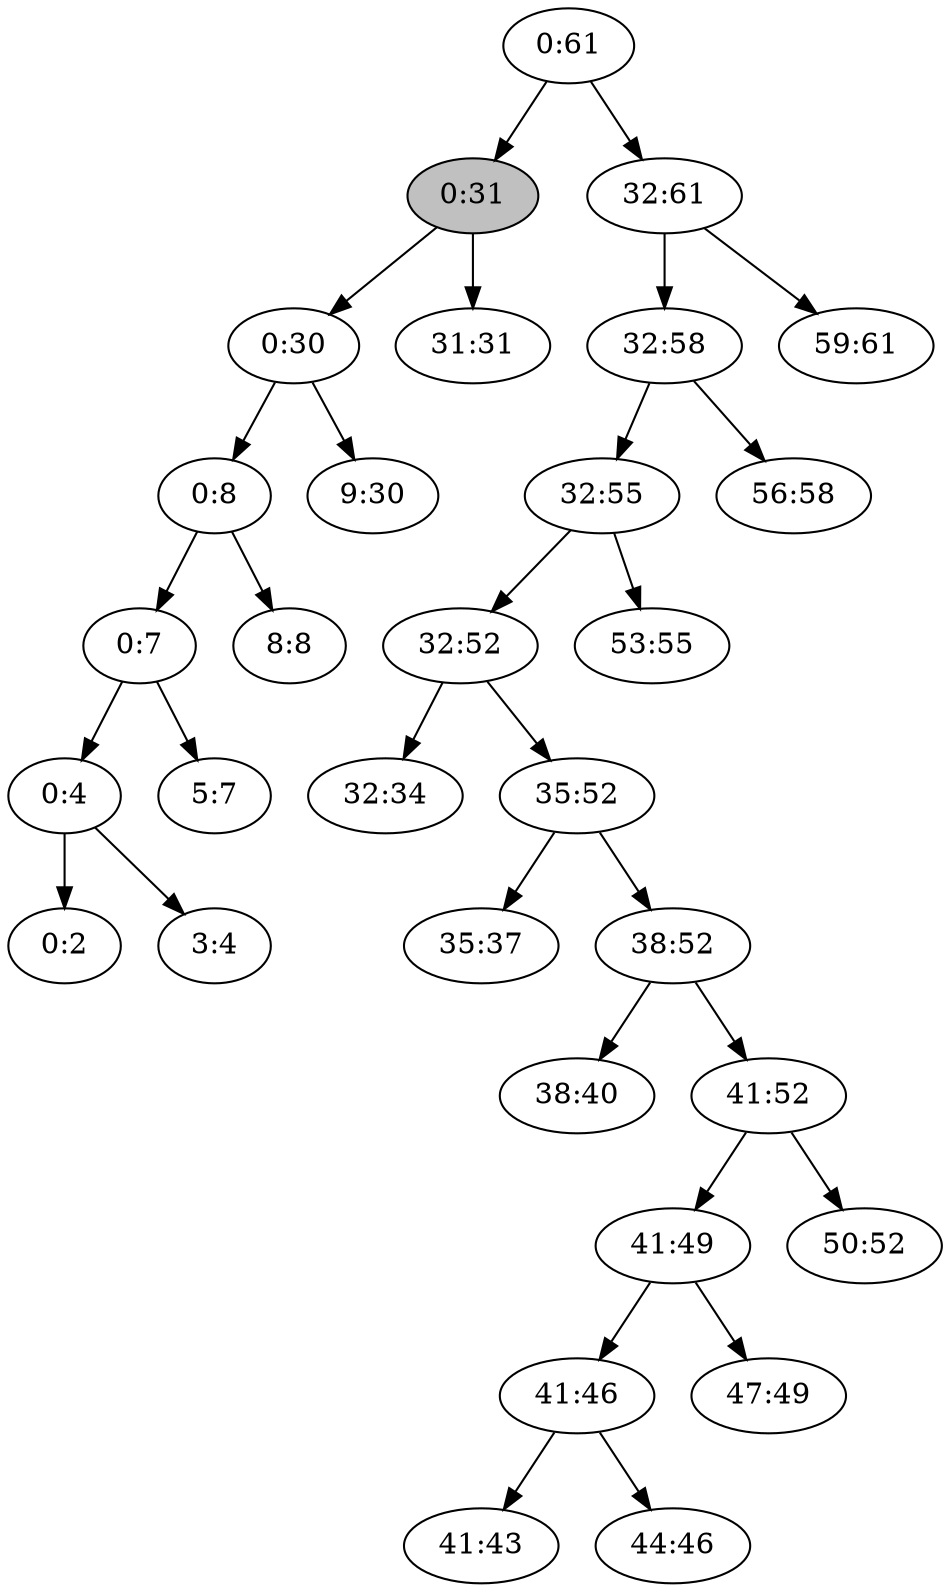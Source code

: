 digraph "big-i9:30" {

/* Nodes */

N_0_61[label="0:61"];
N_0_31[label="0:31"][style="filled"][fillcolor="grey"];
N_0_30[label="0:30"];
N_0_8[label="0:8"];
N_0_7[label="0:7"];
N_0_4[label="0:4"];
N_0_2[label="0:2"];
N_3_4[label="3:4"];
N_5_7[label="5:7"];
N_8_8[label="8:8"];
N_9_30[label="9:30"];
N_31_31[label="31:31"];
N_32_61[label="32:61"];
N_32_58[label="32:58"];
N_32_55[label="32:55"];
N_32_52[label="32:52"];
N_32_34[label="32:34"];
N_35_52[label="35:52"];
N_35_37[label="35:37"];
N_38_52[label="38:52"];
N_38_40[label="38:40"];
N_41_52[label="41:52"];
N_41_49[label="41:49"];
N_41_46[label="41:46"];
N_41_43[label="41:43"];
N_44_46[label="44:46"];
N_47_49[label="47:49"];
N_50_52[label="50:52"];
N_53_55[label="53:55"];
N_56_58[label="56:58"];
N_59_61[label="59:61"];

/* Edges */

N_0_4 -> N_0_2;
N_0_4 -> N_3_4;
N_0_7 -> N_0_4;
N_0_7 -> N_5_7;
N_0_8 -> N_0_7;
N_0_8 -> N_8_8;
N_0_30 -> N_0_8;
N_0_30 -> N_9_30;
N_0_31 -> N_0_30;
N_0_31 -> N_31_31;
N_0_61 -> N_0_31;
N_32_52 -> N_32_34;
N_35_52 -> N_35_37;
N_38_52 -> N_38_40;
N_41_46 -> N_41_43;
N_41_46 -> N_44_46;
N_41_49 -> N_41_46;
N_41_49 -> N_47_49;
N_41_52 -> N_41_49;
N_41_52 -> N_50_52;
N_38_52 -> N_41_52;
N_35_52 -> N_38_52;
N_32_52 -> N_35_52;
N_32_55 -> N_32_52;
N_32_55 -> N_53_55;
N_32_58 -> N_32_55;
N_32_58 -> N_56_58;
N_32_61 -> N_32_58;
N_32_61 -> N_59_61;
N_0_61 -> N_32_61;
}
